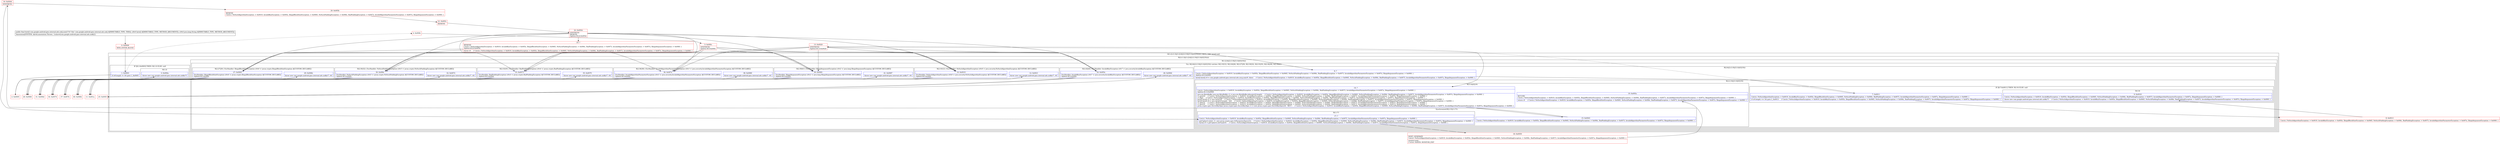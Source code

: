 digraph "CFG forcom.google.android.gms.internal.ads.zzdj.zza([BLjava\/lang\/String;)[B" {
subgraph cluster_Region_261934710 {
label = "R(1:(2:(1:3)|(1:(2:6|(2:(1:9)|(3:14|43|19)))))) | DECL_VAR: byte[] null\l";
node [shape=record,color=blue];
subgraph cluster_Region_345899190 {
label = "R(2:(1:3)|(1:(2:6|(2:(1:9)|(3:14|43|19)))))";
node [shape=record,color=blue];
subgraph cluster_IfRegion_1007852821 {
label = "IF [B:1:0x0003] THEN: R(1:3) ELSE: null";
node [shape=record,color=blue];
Node_1 [shape=record,label="{1\:\ 0x0003|if (r8.length != 16) goto L_0x0005\l}"];
subgraph cluster_Region_1253934781 {
label = "R(1:3)";
node [shape=record,color=blue];
Node_3 [shape=record,label="{3\:\ 0x000a|throw new com.google.android.gms.internal.ads.zzdk(r7)\l}"];
}
}
subgraph cluster_Region_599465698 {
label = "R(1:(2:6|(2:(1:9)|(3:14|43|19))))";
node [shape=record,color=blue];
subgraph cluster_TryCatchRegion_1204035987 {
label = "Try: R(2:6|(2:(1:9)|(3:14|43|19))) catches: R(2:10|12), R(2:24|26), R(2:27|29), R(2:30|32), R(2:33|35), R(2:36|38), R(2:39|41)";
node [shape=record,color=blue];
subgraph cluster_Region_1785495274 {
label = "R(2:6|(2:(1:9)|(3:14|43|19)))";
node [shape=record,color=blue];
Node_6 [shape=record,label="{6\:\ ?|Catch:\{ NoSuchAlgorithmException \-\> 0x0019, InvalidKeyException \-\> 0x005e, IllegalBlockSizeException \-\> 0x0065, NoSuchPaddingException \-\> 0x006c, BadPaddingException \-\> 0x0073, InvalidAlgorithmParameterException \-\> 0x007a, IllegalArgumentException \-\> 0x0081 \}\lSplitter:B:5:0x000c\l|byte[] byte[] r0 = com.google.android.gms.internal.ads.zzcg.zza(r9, false)     \/\/ Catch:\{ NoSuchAlgorithmException \-\> 0x0019, InvalidKeyException \-\> 0x005e, IllegalBlockSizeException \-\> 0x0065, NoSuchPaddingException \-\> 0x006c, BadPaddingException \-\> 0x0073, InvalidAlgorithmParameterException \-\> 0x007a, IllegalArgumentException \-\> 0x0081 \}\l}"];
subgraph cluster_Region_1863771723 {
label = "R(2:(1:9)|(3:14|43|19))";
node [shape=record,color=blue];
subgraph cluster_IfRegion_372844205 {
label = "IF [B:7:0x0011] THEN: R(1:9) ELSE: null";
node [shape=record,color=blue];
Node_7 [shape=record,label="{7\:\ 0x0011|Catch:\{ NoSuchAlgorithmException \-\> 0x0019, InvalidKeyException \-\> 0x005e, IllegalBlockSizeException \-\> 0x0065, NoSuchPaddingException \-\> 0x006c, BadPaddingException \-\> 0x0073, InvalidAlgorithmParameterException \-\> 0x007a, IllegalArgumentException \-\> 0x0081 \}\l|if (r0.length \<= 16) goto L_0x0013     \/\/ Catch:\{ NoSuchAlgorithmException \-\> 0x0019, InvalidKeyException \-\> 0x005e, IllegalBlockSizeException \-\> 0x0065, NoSuchPaddingException \-\> 0x006c, BadPaddingException \-\> 0x0073, InvalidAlgorithmParameterException \-\> 0x007a, IllegalArgumentException \-\> 0x0081 \}\l}"];
subgraph cluster_Region_1228410234 {
label = "R(1:9)";
node [shape=record,color=blue];
Node_9 [shape=record,label="{9\:\ 0x0018|Catch:\{ NoSuchAlgorithmException \-\> 0x0019, InvalidKeyException \-\> 0x005e, IllegalBlockSizeException \-\> 0x0065, NoSuchPaddingException \-\> 0x006c, BadPaddingException \-\> 0x0073, InvalidAlgorithmParameterException \-\> 0x007a, IllegalArgumentException \-\> 0x0081 \}\l|throw new com.google.android.gms.internal.ads.zzdk(r7)     \/\/ Catch:\{ NoSuchAlgorithmException \-\> 0x0019, InvalidKeyException \-\> 0x005e, IllegalBlockSizeException \-\> 0x0065, NoSuchPaddingException \-\> 0x006c, BadPaddingException \-\> 0x0073, InvalidAlgorithmParameterException \-\> 0x007a, IllegalArgumentException \-\> 0x0081 \}\l}"];
}
}
subgraph cluster_Region_1041048256 {
label = "R(3:14|43|19)";
node [shape=record,color=blue];
Node_14 [shape=record,label="{14\:\ ?|Catch:\{ NoSuchAlgorithmException \-\> 0x0019, InvalidKeyException \-\> 0x005e, IllegalBlockSizeException \-\> 0x0065, NoSuchPaddingException \-\> 0x006c, BadPaddingException \-\> 0x0073, InvalidAlgorithmParameterException \-\> 0x007a, IllegalArgumentException \-\> 0x0081 \}\lSplitter:B:13:0x0020\l|java.nio.ByteBuffer java.nio.ByteBuffer r1 = java.nio.ByteBuffer.allocate(r0.length)     \/\/ Catch:\{ NoSuchAlgorithmException \-\> 0x0019, InvalidKeyException \-\> 0x005e, IllegalBlockSizeException \-\> 0x0065, NoSuchPaddingException \-\> 0x006c, BadPaddingException \-\> 0x0073, InvalidAlgorithmParameterException \-\> 0x007a, IllegalArgumentException \-\> 0x0081 \}\lr1.put(r0)     \/\/ Catch:\{ NoSuchAlgorithmException \-\> 0x0019, InvalidKeyException \-\> 0x005e, IllegalBlockSizeException \-\> 0x0065, NoSuchPaddingException \-\> 0x006c, BadPaddingException \-\> 0x0073, InvalidAlgorithmParameterException \-\> 0x007a, IllegalArgumentException \-\> 0x0081 \}\lr1.flip()     \/\/ Catch:\{ NoSuchAlgorithmException \-\> 0x0019, InvalidKeyException \-\> 0x005e, IllegalBlockSizeException \-\> 0x0065, NoSuchPaddingException \-\> 0x006c, BadPaddingException \-\> 0x0073, InvalidAlgorithmParameterException \-\> 0x007a, IllegalArgumentException \-\> 0x0081 \}\lbyte[] byte[] r2 = new byte[16]     \/\/ Catch:\{ NoSuchAlgorithmException \-\> 0x0019, InvalidKeyException \-\> 0x005e, IllegalBlockSizeException \-\> 0x0065, NoSuchPaddingException \-\> 0x006c, BadPaddingException \-\> 0x0073, InvalidAlgorithmParameterException \-\> 0x007a, IllegalArgumentException \-\> 0x0081 \}\lbyte[] byte[] r0 = new byte[(r0.length \- 16)]     \/\/ Catch:\{ NoSuchAlgorithmException \-\> 0x0019, InvalidKeyException \-\> 0x005e, IllegalBlockSizeException \-\> 0x0065, NoSuchPaddingException \-\> 0x006c, BadPaddingException \-\> 0x0073, InvalidAlgorithmParameterException \-\> 0x007a, IllegalArgumentException \-\> 0x0081 \}\lr1.get(r2)     \/\/ Catch:\{ NoSuchAlgorithmException \-\> 0x0019, InvalidKeyException \-\> 0x005e, IllegalBlockSizeException \-\> 0x0065, NoSuchPaddingException \-\> 0x006c, BadPaddingException \-\> 0x0073, InvalidAlgorithmParameterException \-\> 0x007a, IllegalArgumentException \-\> 0x0081 \}\lr1.get(r0)     \/\/ Catch:\{ NoSuchAlgorithmException \-\> 0x0019, InvalidKeyException \-\> 0x005e, IllegalBlockSizeException \-\> 0x0065, NoSuchPaddingException \-\> 0x006c, BadPaddingException \-\> 0x0073, InvalidAlgorithmParameterException \-\> 0x007a, IllegalArgumentException \-\> 0x0081 \}\ljavax.crypto.spec.SecretKeySpec javax.crypto.spec.SecretKeySpec r1 = new javax.crypto.spec.SecretKeySpec(r8, \"AES\")     \/\/ Catch:\{ NoSuchAlgorithmException \-\> 0x0019, InvalidKeyException \-\> 0x005e, IllegalBlockSizeException \-\> 0x0065, NoSuchPaddingException \-\> 0x006c, BadPaddingException \-\> 0x0073, InvalidAlgorithmParameterException \-\> 0x007a, IllegalArgumentException \-\> 0x0081 \}\l}"];
subgraph cluster_SynchronizedRegion_839866033 {
label = "Synchronized:R(2:15|(1:17))";
node [shape=record,color=blue];
Node_15 [shape=record,label="{15\:\ 0x0043|Catch:\{ NoSuchAlgorithmException \-\> 0x0019, InvalidKeyException \-\> 0x005e, IllegalBlockSizeException \-\> 0x0065, NoSuchPaddingException \-\> 0x006c, BadPaddingException \-\> 0x0073, InvalidAlgorithmParameterException \-\> 0x007a, IllegalArgumentException \-\> 0x0081 \}\l}"];
subgraph cluster_Region_190153084 {
label = "R(1:17)";
node [shape=record,color=blue];
Node_17 [shape=record,label="{17\:\ ?|Catch:\{ NoSuchAlgorithmException \-\> 0x0019, InvalidKeyException \-\> 0x005e, IllegalBlockSizeException \-\> 0x0065, NoSuchPaddingException \-\> 0x006c, BadPaddingException \-\> 0x0073, InvalidAlgorithmParameterException \-\> 0x007a, IllegalArgumentException \-\> 0x0081 \}\l|getCipher().init(2, r1, new javax.crypto.spec.IvParameterSpec(r2))     \/\/ Catch:\{ NoSuchAlgorithmException \-\> 0x0019, InvalidKeyException \-\> 0x005e, IllegalBlockSizeException \-\> 0x0065, NoSuchPaddingException \-\> 0x006c, BadPaddingException \-\> 0x0073, InvalidAlgorithmParameterException \-\> 0x007a, IllegalArgumentException \-\> 0x0081 \}\lbyte[] r0 = getCipher().doFinal(r0)     \/\/ Catch:\{ NoSuchAlgorithmException \-\> 0x0019, InvalidKeyException \-\> 0x005e, IllegalBlockSizeException \-\> 0x0065, NoSuchPaddingException \-\> 0x006c, BadPaddingException \-\> 0x0073, InvalidAlgorithmParameterException \-\> 0x007a, IllegalArgumentException \-\> 0x0081 \}\l}"];
}
}
Node_19 [shape=record,label="{19\:\ 0x005a|RETURN\lCatch:\{ NoSuchAlgorithmException \-\> 0x0019, InvalidKeyException \-\> 0x005e, IllegalBlockSizeException \-\> 0x0065, NoSuchPaddingException \-\> 0x006c, BadPaddingException \-\> 0x0073, InvalidAlgorithmParameterException \-\> 0x007a, IllegalArgumentException \-\> 0x0081 \}\l|return r0     \/\/ Catch:\{ NoSuchAlgorithmException \-\> 0x0019, InvalidKeyException \-\> 0x005e, IllegalBlockSizeException \-\> 0x0065, NoSuchPaddingException \-\> 0x006c, BadPaddingException \-\> 0x0073, InvalidAlgorithmParameterException \-\> 0x007a, IllegalArgumentException \-\> 0x0081 \}\l}"];
}
}
}
subgraph cluster_Region_1419850202 {
label = "R(2:10|12) | ExcHandler: NoSuchAlgorithmException (r0v8 'e' java.security.NoSuchAlgorithmException A[CUSTOM_DECLARE])\l";
node [shape=record,color=blue];
Node_10 [shape=record,label="{10\:\ 0x0019|ExcHandler: NoSuchAlgorithmException (r0v8 'e' java.security.NoSuchAlgorithmException A[CUSTOM_DECLARE])\lSplitter:B:5:0x000c\l}"];
Node_12 [shape=record,label="{12\:\ 0x001f|throw new com.google.android.gms.internal.ads.zzdk(r7, r0)\l}"];
}
subgraph cluster_Region_207466939 {
label = "R(2:24|26) | ExcHandler: InvalidKeyException (r0v7 'e' java.security.InvalidKeyException A[CUSTOM_DECLARE])\l";
node [shape=record,color=blue];
Node_24 [shape=record,label="{24\:\ 0x005e|ExcHandler: InvalidKeyException (r0v7 'e' java.security.InvalidKeyException A[CUSTOM_DECLARE])\lSplitter:B:5:0x000c\l}"];
Node_26 [shape=record,label="{26\:\ 0x0064|throw new com.google.android.gms.internal.ads.zzdk(r7, r0)\l}"];
}
subgraph cluster_Region_84360855 {
label = "R(2:27|29) | ExcHandler: IllegalBlockSizeException (r0v6 'e' javax.crypto.IllegalBlockSizeException A[CUSTOM_DECLARE])\l";
node [shape=record,color=blue];
Node_27 [shape=record,label="{27\:\ 0x0065|ExcHandler: IllegalBlockSizeException (r0v6 'e' javax.crypto.IllegalBlockSizeException A[CUSTOM_DECLARE])\lSplitter:B:5:0x000c\l}"];
Node_29 [shape=record,label="{29\:\ 0x006b|throw new com.google.android.gms.internal.ads.zzdk(r7, r0)\l}"];
}
subgraph cluster_Region_1299536472 {
label = "R(2:30|32) | ExcHandler: NoSuchPaddingException (r0v5 'e' javax.crypto.NoSuchPaddingException A[CUSTOM_DECLARE])\l";
node [shape=record,color=blue];
Node_30 [shape=record,label="{30\:\ 0x006c|ExcHandler: NoSuchPaddingException (r0v5 'e' javax.crypto.NoSuchPaddingException A[CUSTOM_DECLARE])\lSplitter:B:5:0x000c\l}"];
Node_32 [shape=record,label="{32\:\ 0x0072|throw new com.google.android.gms.internal.ads.zzdk(r7, r0)\l}"];
}
subgraph cluster_Region_277319117 {
label = "R(2:33|35) | ExcHandler: BadPaddingException (r0v4 'e' javax.crypto.BadPaddingException A[CUSTOM_DECLARE])\l";
node [shape=record,color=blue];
Node_33 [shape=record,label="{33\:\ 0x0073|ExcHandler: BadPaddingException (r0v4 'e' javax.crypto.BadPaddingException A[CUSTOM_DECLARE])\lSplitter:B:5:0x000c\l}"];
Node_35 [shape=record,label="{35\:\ 0x0079|throw new com.google.android.gms.internal.ads.zzdk(r7, r0)\l}"];
}
subgraph cluster_Region_1907766799 {
label = "R(2:36|38) | ExcHandler: InvalidAlgorithmParameterException (r0v3 'e' java.security.InvalidAlgorithmParameterException A[CUSTOM_DECLARE])\l";
node [shape=record,color=blue];
Node_36 [shape=record,label="{36\:\ 0x007a|ExcHandler: InvalidAlgorithmParameterException (r0v3 'e' java.security.InvalidAlgorithmParameterException A[CUSTOM_DECLARE])\lSplitter:B:5:0x000c\l}"];
Node_38 [shape=record,label="{38\:\ 0x0080|throw new com.google.android.gms.internal.ads.zzdk(r7, r0)\l}"];
}
subgraph cluster_Region_1299799336 {
label = "R(2:39|41) | ExcHandler: IllegalArgumentException (r0v2 'e' java.lang.IllegalArgumentException A[CUSTOM_DECLARE])\l";
node [shape=record,color=blue];
Node_39 [shape=record,label="{39\:\ 0x0081|ExcHandler: IllegalArgumentException (r0v2 'e' java.lang.IllegalArgumentException A[CUSTOM_DECLARE])\lSplitter:B:5:0x000c\l}"];
Node_41 [shape=record,label="{41\:\ 0x0087|throw new com.google.android.gms.internal.ads.zzdk(r7, r0)\l}"];
}
}
}
}
}
subgraph cluster_Region_1419850202 {
label = "R(2:10|12) | ExcHandler: NoSuchAlgorithmException (r0v8 'e' java.security.NoSuchAlgorithmException A[CUSTOM_DECLARE])\l";
node [shape=record,color=blue];
Node_10 [shape=record,label="{10\:\ 0x0019|ExcHandler: NoSuchAlgorithmException (r0v8 'e' java.security.NoSuchAlgorithmException A[CUSTOM_DECLARE])\lSplitter:B:5:0x000c\l}"];
Node_12 [shape=record,label="{12\:\ 0x001f|throw new com.google.android.gms.internal.ads.zzdk(r7, r0)\l}"];
}
subgraph cluster_Region_207466939 {
label = "R(2:24|26) | ExcHandler: InvalidKeyException (r0v7 'e' java.security.InvalidKeyException A[CUSTOM_DECLARE])\l";
node [shape=record,color=blue];
Node_24 [shape=record,label="{24\:\ 0x005e|ExcHandler: InvalidKeyException (r0v7 'e' java.security.InvalidKeyException A[CUSTOM_DECLARE])\lSplitter:B:5:0x000c\l}"];
Node_26 [shape=record,label="{26\:\ 0x0064|throw new com.google.android.gms.internal.ads.zzdk(r7, r0)\l}"];
}
subgraph cluster_Region_84360855 {
label = "R(2:27|29) | ExcHandler: IllegalBlockSizeException (r0v6 'e' javax.crypto.IllegalBlockSizeException A[CUSTOM_DECLARE])\l";
node [shape=record,color=blue];
Node_27 [shape=record,label="{27\:\ 0x0065|ExcHandler: IllegalBlockSizeException (r0v6 'e' javax.crypto.IllegalBlockSizeException A[CUSTOM_DECLARE])\lSplitter:B:5:0x000c\l}"];
Node_29 [shape=record,label="{29\:\ 0x006b|throw new com.google.android.gms.internal.ads.zzdk(r7, r0)\l}"];
}
subgraph cluster_Region_1299536472 {
label = "R(2:30|32) | ExcHandler: NoSuchPaddingException (r0v5 'e' javax.crypto.NoSuchPaddingException A[CUSTOM_DECLARE])\l";
node [shape=record,color=blue];
Node_30 [shape=record,label="{30\:\ 0x006c|ExcHandler: NoSuchPaddingException (r0v5 'e' javax.crypto.NoSuchPaddingException A[CUSTOM_DECLARE])\lSplitter:B:5:0x000c\l}"];
Node_32 [shape=record,label="{32\:\ 0x0072|throw new com.google.android.gms.internal.ads.zzdk(r7, r0)\l}"];
}
subgraph cluster_Region_277319117 {
label = "R(2:33|35) | ExcHandler: BadPaddingException (r0v4 'e' javax.crypto.BadPaddingException A[CUSTOM_DECLARE])\l";
node [shape=record,color=blue];
Node_33 [shape=record,label="{33\:\ 0x0073|ExcHandler: BadPaddingException (r0v4 'e' javax.crypto.BadPaddingException A[CUSTOM_DECLARE])\lSplitter:B:5:0x000c\l}"];
Node_35 [shape=record,label="{35\:\ 0x0079|throw new com.google.android.gms.internal.ads.zzdk(r7, r0)\l}"];
}
subgraph cluster_Region_1907766799 {
label = "R(2:36|38) | ExcHandler: InvalidAlgorithmParameterException (r0v3 'e' java.security.InvalidAlgorithmParameterException A[CUSTOM_DECLARE])\l";
node [shape=record,color=blue];
Node_36 [shape=record,label="{36\:\ 0x007a|ExcHandler: InvalidAlgorithmParameterException (r0v3 'e' java.security.InvalidAlgorithmParameterException A[CUSTOM_DECLARE])\lSplitter:B:5:0x000c\l}"];
Node_38 [shape=record,label="{38\:\ 0x0080|throw new com.google.android.gms.internal.ads.zzdk(r7, r0)\l}"];
}
subgraph cluster_Region_1299799336 {
label = "R(2:39|41) | ExcHandler: IllegalArgumentException (r0v2 'e' java.lang.IllegalArgumentException A[CUSTOM_DECLARE])\l";
node [shape=record,color=blue];
Node_39 [shape=record,label="{39\:\ 0x0081|ExcHandler: IllegalArgumentException (r0v2 'e' java.lang.IllegalArgumentException A[CUSTOM_DECLARE])\lSplitter:B:5:0x000c\l}"];
Node_41 [shape=record,label="{41\:\ 0x0087|throw new com.google.android.gms.internal.ads.zzdk(r7, r0)\l}"];
}
Node_0 [shape=record,color=red,label="{0\:\ 0x0000|MTH_ENTER_BLOCK\l}"];
Node_2 [shape=record,color=red,label="{2\:\ 0x0005}"];
Node_4 [shape=record,color=red,label="{4\:\ 0x000b}"];
Node_5 [shape=record,color=red,label="{5\:\ 0x000c|SYNTHETIC\lSplitter:B:5:0x000c\l}"];
Node_8 [shape=record,color=red,label="{8\:\ 0x0013|Catch:\{ NoSuchAlgorithmException \-\> 0x0019, InvalidKeyException \-\> 0x005e, IllegalBlockSizeException \-\> 0x0065, NoSuchPaddingException \-\> 0x006c, BadPaddingException \-\> 0x0073, InvalidAlgorithmParameterException \-\> 0x007a, IllegalArgumentException \-\> 0x0081 \}\l}"];
Node_11 [shape=record,color=red,label="{11\:\ 0x001a}"];
Node_13 [shape=record,color=red,label="{13\:\ 0x0020|SYNTHETIC\lSplitter:B:13:0x0020\l}"];
Node_16 [shape=record,color=red,label="{16\:\ 0x0044|SYNTHETIC\l}"];
Node_18 [shape=record,color=red,label="{18\:\ 0x0059|DONT_GENERATE\lCatch:\{ NoSuchAlgorithmException \-\> 0x0019, InvalidKeyException \-\> 0x005e, IllegalBlockSizeException \-\> 0x0065, NoSuchPaddingException \-\> 0x006c, BadPaddingException \-\> 0x0073, InvalidAlgorithmParameterException \-\> 0x007a, IllegalArgumentException \-\> 0x0081 \}\l|monitor\-exit(\l\/\/ error: 0x0059: MONITOR_EXIT  \l}"];
Node_20 [shape=record,color=red,label="{20\:\ 0x005b|REMOVE\lCatch:\{ NoSuchAlgorithmException \-\> 0x0019, InvalidKeyException \-\> 0x005e, IllegalBlockSizeException \-\> 0x0065, NoSuchPaddingException \-\> 0x006c, BadPaddingException \-\> 0x0073, InvalidAlgorithmParameterException \-\> 0x007a, IllegalArgumentException \-\> 0x0081 \}\l}"];
Node_21 [shape=record,color=red,label="{21\:\ 0x005c|REMOVE\l}"];
Node_22 [shape=record,color=red,label="{22\:\ 0x005d|SYNTHETIC\lREMOVE\lSplitter:B:22:0x005d\l}"];
Node_23 [shape=record,color=red,label="{23\:\ ?|REMOVE\lCatch:\{ NoSuchAlgorithmException \-\> 0x0019, InvalidKeyException \-\> 0x005e, IllegalBlockSizeException \-\> 0x0065, NoSuchPaddingException \-\> 0x006c, BadPaddingException \-\> 0x0073, InvalidAlgorithmParameterException \-\> 0x007a, IllegalArgumentException \-\> 0x0081 \}\lSplitter:B:22:0x005d\l|throw r0     \/\/ Catch:\{ NoSuchAlgorithmException \-\> 0x0019, InvalidKeyException \-\> 0x005e, IllegalBlockSizeException \-\> 0x0065, NoSuchPaddingException \-\> 0x006c, BadPaddingException \-\> 0x0073, InvalidAlgorithmParameterException \-\> 0x007a, IllegalArgumentException \-\> 0x0081 \}\l}"];
Node_25 [shape=record,color=red,label="{25\:\ 0x005f}"];
Node_28 [shape=record,color=red,label="{28\:\ 0x0066}"];
Node_31 [shape=record,color=red,label="{31\:\ 0x006d}"];
Node_34 [shape=record,color=red,label="{34\:\ 0x0074}"];
Node_37 [shape=record,color=red,label="{37\:\ 0x007b}"];
Node_40 [shape=record,color=red,label="{40\:\ 0x0082}"];
MethodNode[shape=record,label="{public final byte[] com.google.android.gms.internal.ads.zzdj.zza((r7v0 'this' com.google.android.gms.internal.ads.zzdj A[IMMUTABLE_TYPE, THIS]), (r8v0 byte[] A[IMMUTABLE_TYPE, METHOD_ARGUMENT]), (r9v0 java.lang.String A[IMMUTABLE_TYPE, METHOD_ARGUMENT]))  | Annotation[SYSTEM, dalvik.annotation.Throws, \{value=[com.google.android.gms.internal.ads.zzdk]\}]\l}"];
MethodNode -> Node_0;
Node_1 -> Node_2;
Node_1 -> Node_4[style=dashed];
Node_6 -> Node_7;
Node_7 -> Node_8;
Node_7 -> Node_13[style=dashed];
Node_14 -> Node_15;
Node_15 -> Node_16;
Node_17 -> Node_18;
Node_10 -> Node_11;
Node_24 -> Node_25;
Node_27 -> Node_28;
Node_30 -> Node_31;
Node_33 -> Node_34;
Node_36 -> Node_37;
Node_39 -> Node_40;
Node_10 -> Node_11;
Node_24 -> Node_25;
Node_27 -> Node_28;
Node_30 -> Node_31;
Node_33 -> Node_34;
Node_36 -> Node_37;
Node_39 -> Node_40;
Node_0 -> Node_1;
Node_2 -> Node_3;
Node_4 -> Node_5;
Node_5 -> Node_6;
Node_5 -> Node_10;
Node_5 -> Node_24;
Node_5 -> Node_27;
Node_5 -> Node_30;
Node_5 -> Node_33;
Node_5 -> Node_36;
Node_5 -> Node_39;
Node_8 -> Node_9;
Node_11 -> Node_12;
Node_13 -> Node_14;
Node_13 -> Node_10;
Node_13 -> Node_24;
Node_13 -> Node_27;
Node_13 -> Node_30;
Node_13 -> Node_33;
Node_13 -> Node_36;
Node_13 -> Node_39;
Node_16 -> Node_17;
Node_16 -> Node_20;
Node_18 -> Node_19;
Node_20 -> Node_21;
Node_21 -> Node_22;
Node_22 -> Node_23;
Node_22 -> Node_10;
Node_22 -> Node_24;
Node_22 -> Node_27;
Node_22 -> Node_30;
Node_22 -> Node_33;
Node_22 -> Node_36;
Node_22 -> Node_39;
Node_23 -> Node_10;
Node_23 -> Node_24;
Node_23 -> Node_27;
Node_23 -> Node_30;
Node_23 -> Node_33;
Node_23 -> Node_36;
Node_23 -> Node_39;
Node_25 -> Node_26;
Node_28 -> Node_29;
Node_31 -> Node_32;
Node_34 -> Node_35;
Node_37 -> Node_38;
Node_40 -> Node_41;
}

